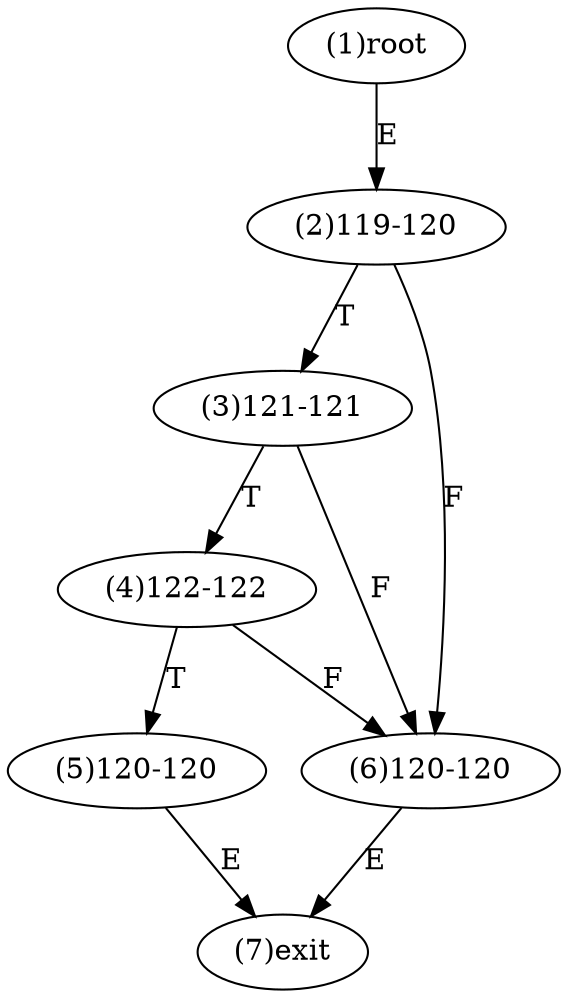 digraph "" { 
1[ label="(1)root"];
2[ label="(2)119-120"];
3[ label="(3)121-121"];
4[ label="(4)122-122"];
5[ label="(5)120-120"];
6[ label="(6)120-120"];
7[ label="(7)exit"];
1->2[ label="E"];
2->6[ label="F"];
2->3[ label="T"];
3->6[ label="F"];
3->4[ label="T"];
4->6[ label="F"];
4->5[ label="T"];
5->7[ label="E"];
6->7[ label="E"];
}